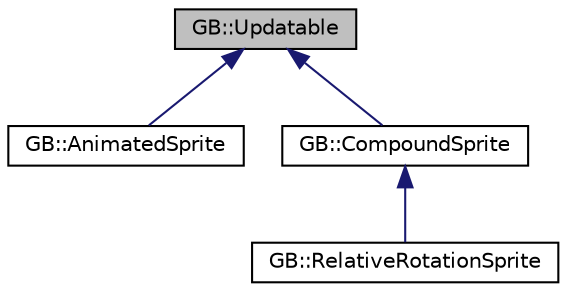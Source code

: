 digraph "GB::Updatable"
{
  edge [fontname="Helvetica",fontsize="10",labelfontname="Helvetica",labelfontsize="10"];
  node [fontname="Helvetica",fontsize="10",shape=record];
  Node1 [label="GB::Updatable",height=0.2,width=0.4,color="black", fillcolor="grey75", style="filled", fontcolor="black"];
  Node1 -> Node2 [dir="back",color="midnightblue",fontsize="10",style="solid",fontname="Helvetica"];
  Node2 [label="GB::AnimatedSprite",height=0.2,width=0.4,color="black", fillcolor="white", style="filled",URL="$class_g_b_1_1_animated_sprite.html",tooltip="Sprite with the ability to display several animation states. "];
  Node1 -> Node3 [dir="back",color="midnightblue",fontsize="10",style="solid",fontname="Helvetica"];
  Node3 [label="GB::CompoundSprite",height=0.2,width=0.4,color="black", fillcolor="white", style="filled",URL="$class_g_b_1_1_compound_sprite.html",tooltip="Controls several sprites and animated sprites as one logical unit. "];
  Node3 -> Node4 [dir="back",color="midnightblue",fontsize="10",style="solid",fontname="Helvetica"];
  Node4 [label="GB::RelativeRotationSprite",height=0.2,width=0.4,color="black", fillcolor="white", style="filled",URL="$class_g_b_1_1_relative_rotation_sprite.html",tooltip="Special type of CompoundSprite which controls rotation of each component Sprite for the user..."];
}
